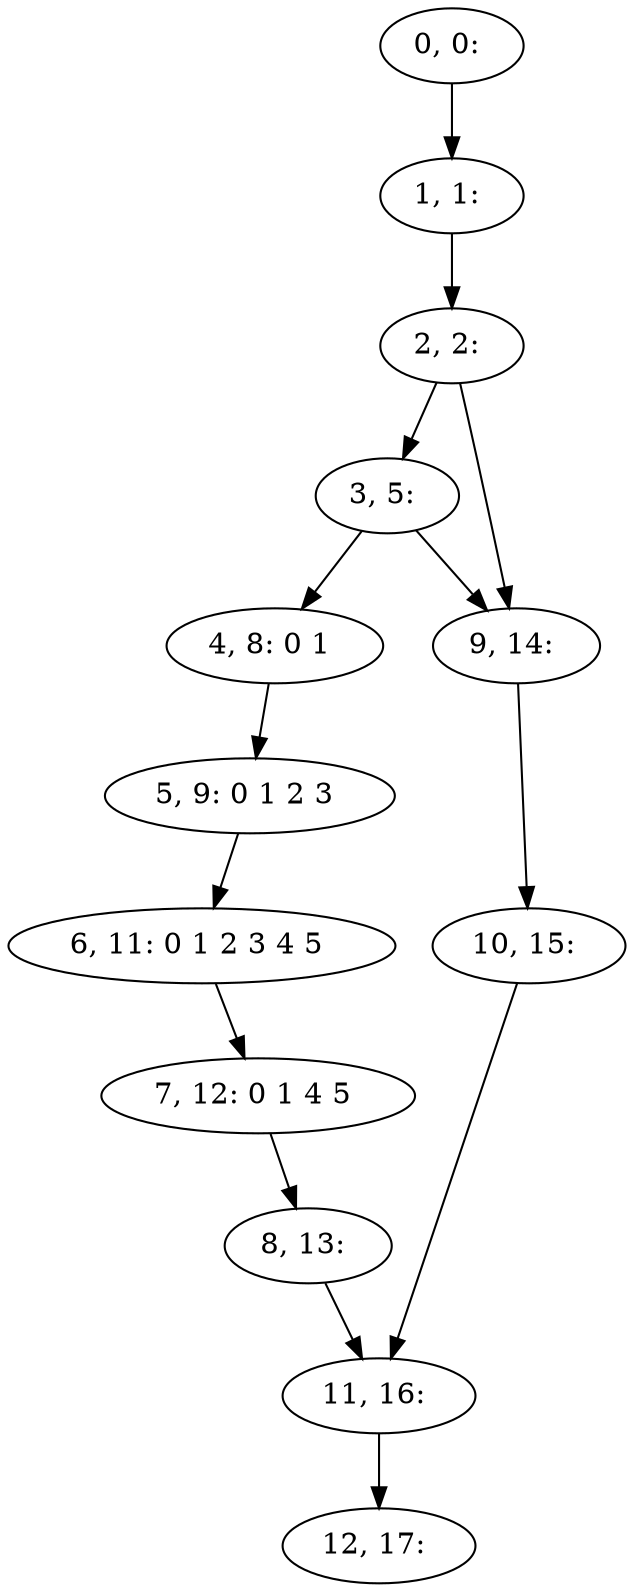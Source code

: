 digraph G {
0[label="0, 0: "];
1[label="1, 1: "];
2[label="2, 2: "];
3[label="3, 5: "];
4[label="4, 8: 0 1 "];
5[label="5, 9: 0 1 2 3 "];
6[label="6, 11: 0 1 2 3 4 5 "];
7[label="7, 12: 0 1 4 5 "];
8[label="8, 13: "];
9[label="9, 14: "];
10[label="10, 15: "];
11[label="11, 16: "];
12[label="12, 17: "];
0->1 ;
1->2 ;
2->3 ;
2->9 ;
3->4 ;
3->9 ;
4->5 ;
5->6 ;
6->7 ;
7->8 ;
8->11 ;
9->10 ;
10->11 ;
11->12 ;
}
